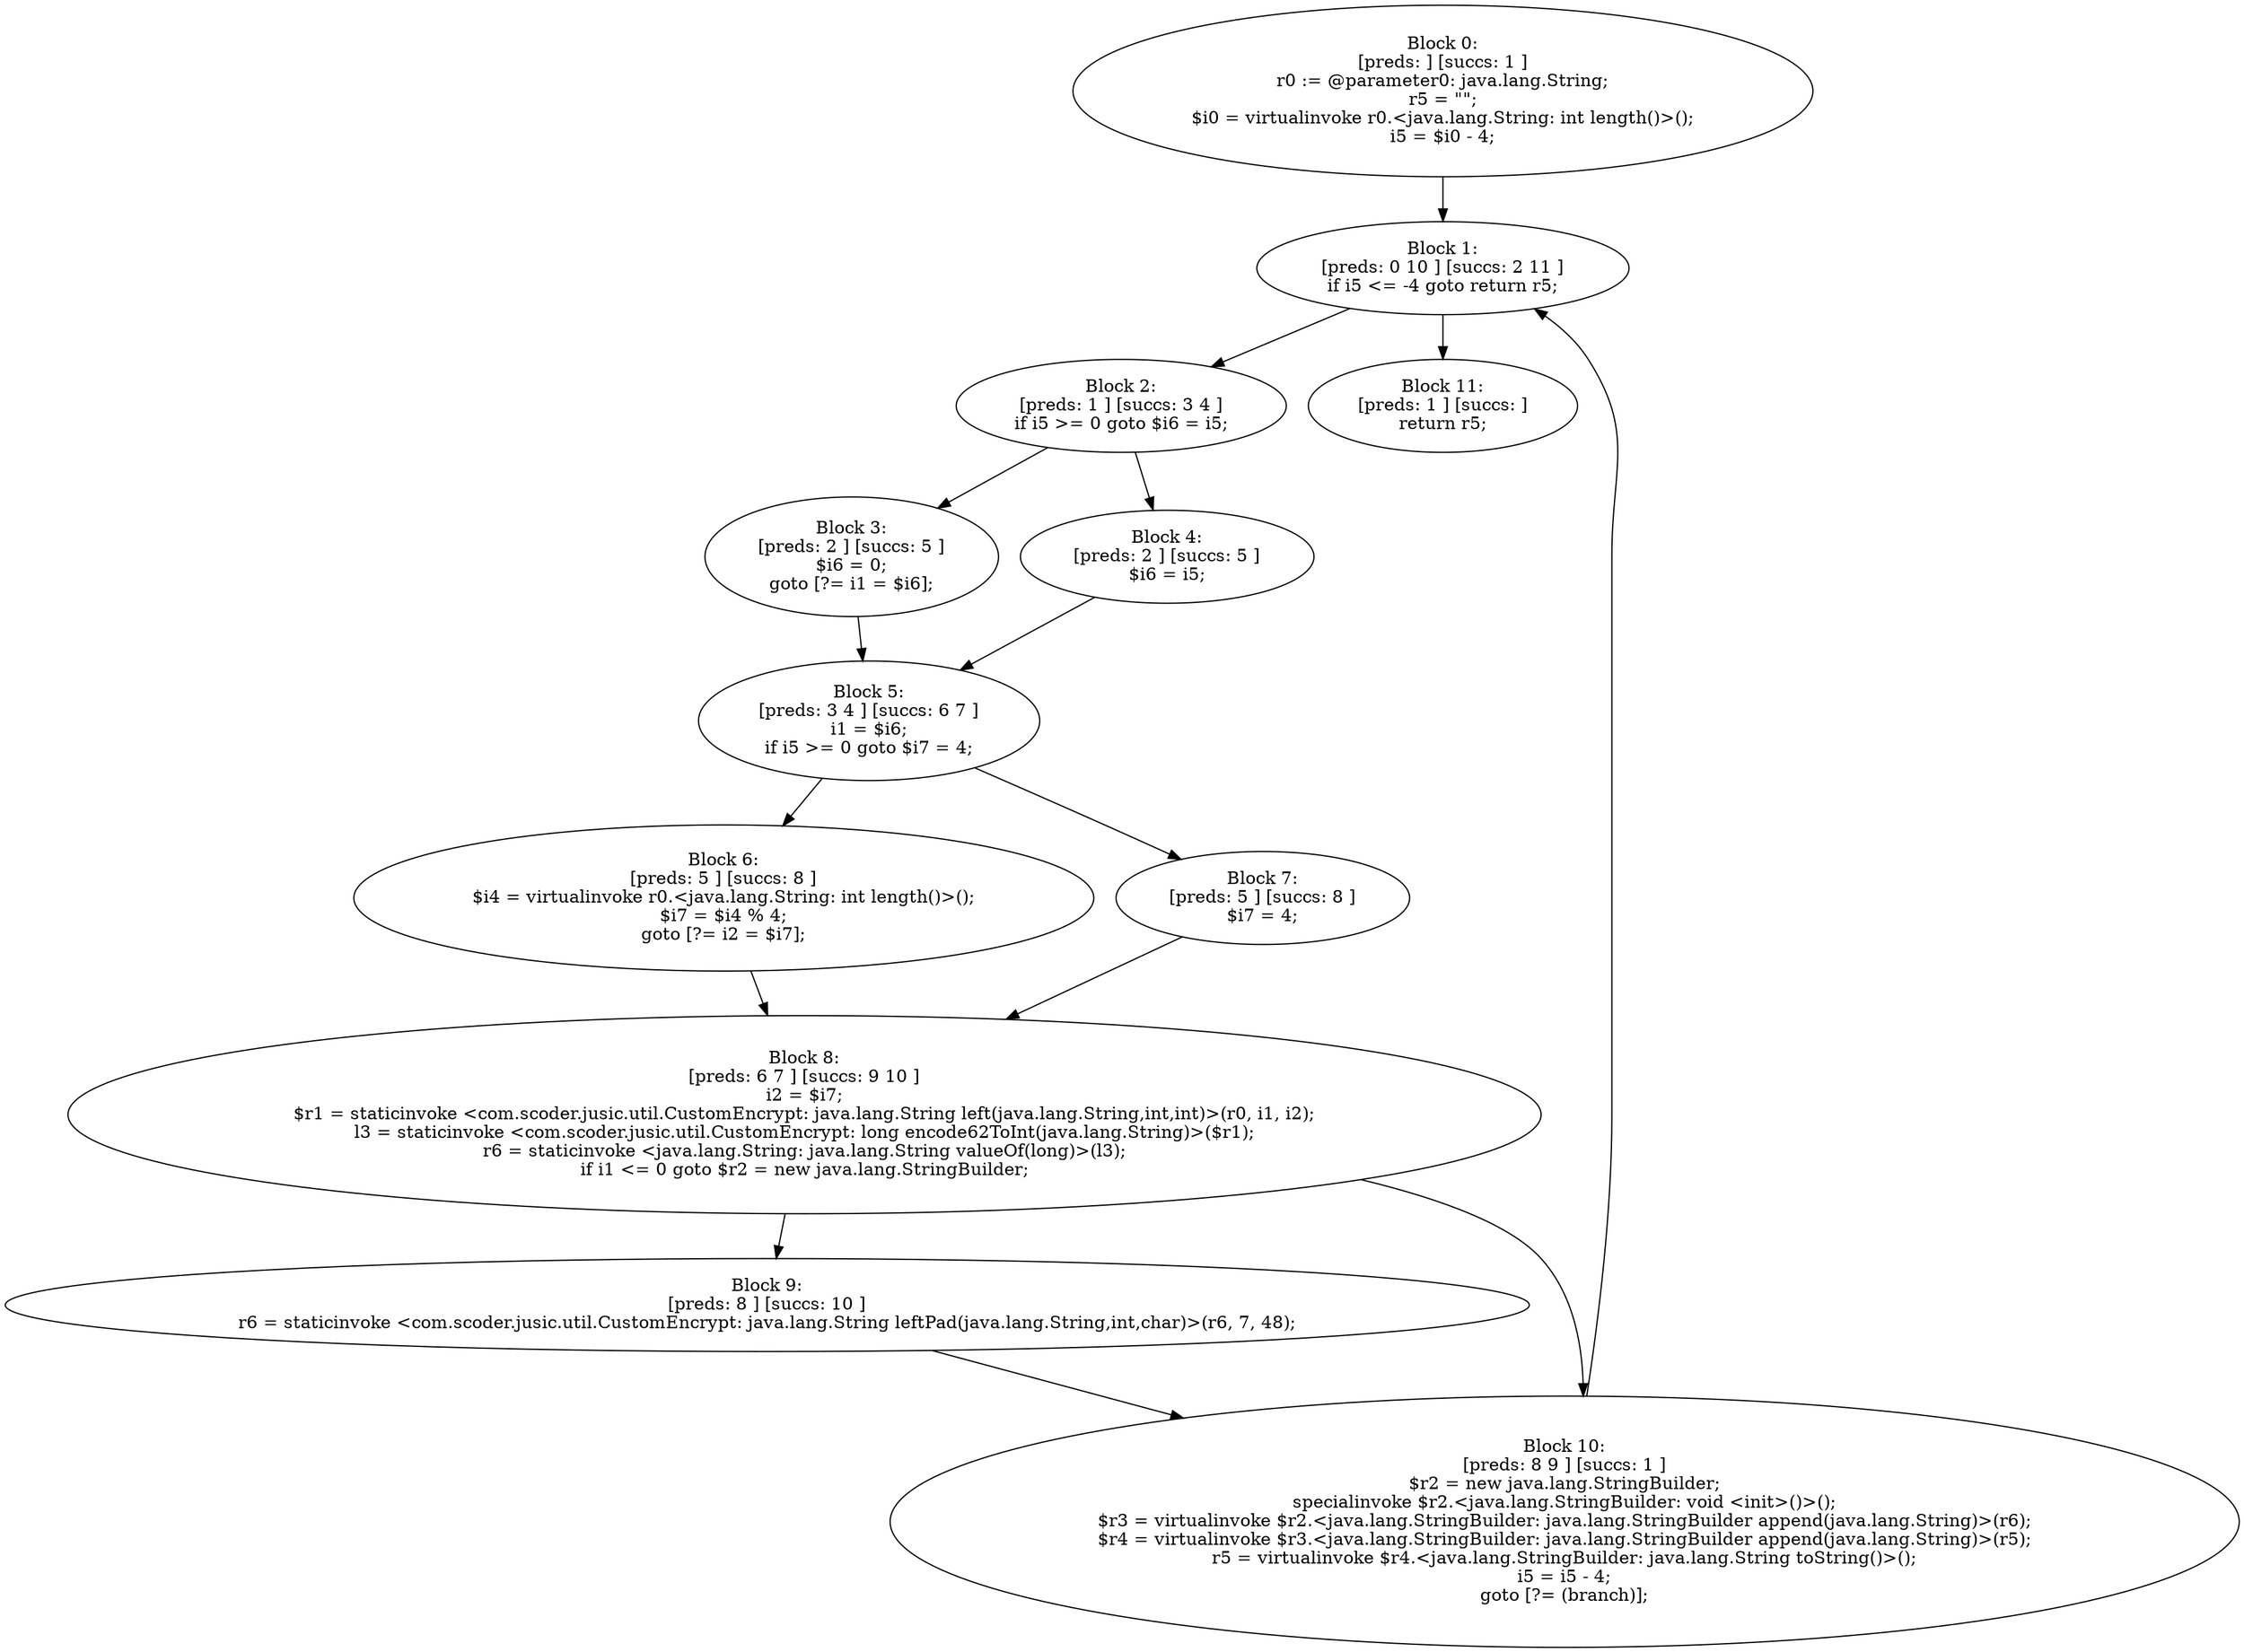 digraph "unitGraph" {
    "Block 0:
[preds: ] [succs: 1 ]
r0 := @parameter0: java.lang.String;
r5 = \"\";
$i0 = virtualinvoke r0.<java.lang.String: int length()>();
i5 = $i0 - 4;
"
    "Block 1:
[preds: 0 10 ] [succs: 2 11 ]
if i5 <= -4 goto return r5;
"
    "Block 2:
[preds: 1 ] [succs: 3 4 ]
if i5 >= 0 goto $i6 = i5;
"
    "Block 3:
[preds: 2 ] [succs: 5 ]
$i6 = 0;
goto [?= i1 = $i6];
"
    "Block 4:
[preds: 2 ] [succs: 5 ]
$i6 = i5;
"
    "Block 5:
[preds: 3 4 ] [succs: 6 7 ]
i1 = $i6;
if i5 >= 0 goto $i7 = 4;
"
    "Block 6:
[preds: 5 ] [succs: 8 ]
$i4 = virtualinvoke r0.<java.lang.String: int length()>();
$i7 = $i4 % 4;
goto [?= i2 = $i7];
"
    "Block 7:
[preds: 5 ] [succs: 8 ]
$i7 = 4;
"
    "Block 8:
[preds: 6 7 ] [succs: 9 10 ]
i2 = $i7;
$r1 = staticinvoke <com.scoder.jusic.util.CustomEncrypt: java.lang.String left(java.lang.String,int,int)>(r0, i1, i2);
l3 = staticinvoke <com.scoder.jusic.util.CustomEncrypt: long encode62ToInt(java.lang.String)>($r1);
r6 = staticinvoke <java.lang.String: java.lang.String valueOf(long)>(l3);
if i1 <= 0 goto $r2 = new java.lang.StringBuilder;
"
    "Block 9:
[preds: 8 ] [succs: 10 ]
r6 = staticinvoke <com.scoder.jusic.util.CustomEncrypt: java.lang.String leftPad(java.lang.String,int,char)>(r6, 7, 48);
"
    "Block 10:
[preds: 8 9 ] [succs: 1 ]
$r2 = new java.lang.StringBuilder;
specialinvoke $r2.<java.lang.StringBuilder: void <init>()>();
$r3 = virtualinvoke $r2.<java.lang.StringBuilder: java.lang.StringBuilder append(java.lang.String)>(r6);
$r4 = virtualinvoke $r3.<java.lang.StringBuilder: java.lang.StringBuilder append(java.lang.String)>(r5);
r5 = virtualinvoke $r4.<java.lang.StringBuilder: java.lang.String toString()>();
i5 = i5 - 4;
goto [?= (branch)];
"
    "Block 11:
[preds: 1 ] [succs: ]
return r5;
"
    "Block 0:
[preds: ] [succs: 1 ]
r0 := @parameter0: java.lang.String;
r5 = \"\";
$i0 = virtualinvoke r0.<java.lang.String: int length()>();
i5 = $i0 - 4;
"->"Block 1:
[preds: 0 10 ] [succs: 2 11 ]
if i5 <= -4 goto return r5;
";
    "Block 1:
[preds: 0 10 ] [succs: 2 11 ]
if i5 <= -4 goto return r5;
"->"Block 2:
[preds: 1 ] [succs: 3 4 ]
if i5 >= 0 goto $i6 = i5;
";
    "Block 1:
[preds: 0 10 ] [succs: 2 11 ]
if i5 <= -4 goto return r5;
"->"Block 11:
[preds: 1 ] [succs: ]
return r5;
";
    "Block 2:
[preds: 1 ] [succs: 3 4 ]
if i5 >= 0 goto $i6 = i5;
"->"Block 3:
[preds: 2 ] [succs: 5 ]
$i6 = 0;
goto [?= i1 = $i6];
";
    "Block 2:
[preds: 1 ] [succs: 3 4 ]
if i5 >= 0 goto $i6 = i5;
"->"Block 4:
[preds: 2 ] [succs: 5 ]
$i6 = i5;
";
    "Block 3:
[preds: 2 ] [succs: 5 ]
$i6 = 0;
goto [?= i1 = $i6];
"->"Block 5:
[preds: 3 4 ] [succs: 6 7 ]
i1 = $i6;
if i5 >= 0 goto $i7 = 4;
";
    "Block 4:
[preds: 2 ] [succs: 5 ]
$i6 = i5;
"->"Block 5:
[preds: 3 4 ] [succs: 6 7 ]
i1 = $i6;
if i5 >= 0 goto $i7 = 4;
";
    "Block 5:
[preds: 3 4 ] [succs: 6 7 ]
i1 = $i6;
if i5 >= 0 goto $i7 = 4;
"->"Block 6:
[preds: 5 ] [succs: 8 ]
$i4 = virtualinvoke r0.<java.lang.String: int length()>();
$i7 = $i4 % 4;
goto [?= i2 = $i7];
";
    "Block 5:
[preds: 3 4 ] [succs: 6 7 ]
i1 = $i6;
if i5 >= 0 goto $i7 = 4;
"->"Block 7:
[preds: 5 ] [succs: 8 ]
$i7 = 4;
";
    "Block 6:
[preds: 5 ] [succs: 8 ]
$i4 = virtualinvoke r0.<java.lang.String: int length()>();
$i7 = $i4 % 4;
goto [?= i2 = $i7];
"->"Block 8:
[preds: 6 7 ] [succs: 9 10 ]
i2 = $i7;
$r1 = staticinvoke <com.scoder.jusic.util.CustomEncrypt: java.lang.String left(java.lang.String,int,int)>(r0, i1, i2);
l3 = staticinvoke <com.scoder.jusic.util.CustomEncrypt: long encode62ToInt(java.lang.String)>($r1);
r6 = staticinvoke <java.lang.String: java.lang.String valueOf(long)>(l3);
if i1 <= 0 goto $r2 = new java.lang.StringBuilder;
";
    "Block 7:
[preds: 5 ] [succs: 8 ]
$i7 = 4;
"->"Block 8:
[preds: 6 7 ] [succs: 9 10 ]
i2 = $i7;
$r1 = staticinvoke <com.scoder.jusic.util.CustomEncrypt: java.lang.String left(java.lang.String,int,int)>(r0, i1, i2);
l3 = staticinvoke <com.scoder.jusic.util.CustomEncrypt: long encode62ToInt(java.lang.String)>($r1);
r6 = staticinvoke <java.lang.String: java.lang.String valueOf(long)>(l3);
if i1 <= 0 goto $r2 = new java.lang.StringBuilder;
";
    "Block 8:
[preds: 6 7 ] [succs: 9 10 ]
i2 = $i7;
$r1 = staticinvoke <com.scoder.jusic.util.CustomEncrypt: java.lang.String left(java.lang.String,int,int)>(r0, i1, i2);
l3 = staticinvoke <com.scoder.jusic.util.CustomEncrypt: long encode62ToInt(java.lang.String)>($r1);
r6 = staticinvoke <java.lang.String: java.lang.String valueOf(long)>(l3);
if i1 <= 0 goto $r2 = new java.lang.StringBuilder;
"->"Block 9:
[preds: 8 ] [succs: 10 ]
r6 = staticinvoke <com.scoder.jusic.util.CustomEncrypt: java.lang.String leftPad(java.lang.String,int,char)>(r6, 7, 48);
";
    "Block 8:
[preds: 6 7 ] [succs: 9 10 ]
i2 = $i7;
$r1 = staticinvoke <com.scoder.jusic.util.CustomEncrypt: java.lang.String left(java.lang.String,int,int)>(r0, i1, i2);
l3 = staticinvoke <com.scoder.jusic.util.CustomEncrypt: long encode62ToInt(java.lang.String)>($r1);
r6 = staticinvoke <java.lang.String: java.lang.String valueOf(long)>(l3);
if i1 <= 0 goto $r2 = new java.lang.StringBuilder;
"->"Block 10:
[preds: 8 9 ] [succs: 1 ]
$r2 = new java.lang.StringBuilder;
specialinvoke $r2.<java.lang.StringBuilder: void <init>()>();
$r3 = virtualinvoke $r2.<java.lang.StringBuilder: java.lang.StringBuilder append(java.lang.String)>(r6);
$r4 = virtualinvoke $r3.<java.lang.StringBuilder: java.lang.StringBuilder append(java.lang.String)>(r5);
r5 = virtualinvoke $r4.<java.lang.StringBuilder: java.lang.String toString()>();
i5 = i5 - 4;
goto [?= (branch)];
";
    "Block 9:
[preds: 8 ] [succs: 10 ]
r6 = staticinvoke <com.scoder.jusic.util.CustomEncrypt: java.lang.String leftPad(java.lang.String,int,char)>(r6, 7, 48);
"->"Block 10:
[preds: 8 9 ] [succs: 1 ]
$r2 = new java.lang.StringBuilder;
specialinvoke $r2.<java.lang.StringBuilder: void <init>()>();
$r3 = virtualinvoke $r2.<java.lang.StringBuilder: java.lang.StringBuilder append(java.lang.String)>(r6);
$r4 = virtualinvoke $r3.<java.lang.StringBuilder: java.lang.StringBuilder append(java.lang.String)>(r5);
r5 = virtualinvoke $r4.<java.lang.StringBuilder: java.lang.String toString()>();
i5 = i5 - 4;
goto [?= (branch)];
";
    "Block 10:
[preds: 8 9 ] [succs: 1 ]
$r2 = new java.lang.StringBuilder;
specialinvoke $r2.<java.lang.StringBuilder: void <init>()>();
$r3 = virtualinvoke $r2.<java.lang.StringBuilder: java.lang.StringBuilder append(java.lang.String)>(r6);
$r4 = virtualinvoke $r3.<java.lang.StringBuilder: java.lang.StringBuilder append(java.lang.String)>(r5);
r5 = virtualinvoke $r4.<java.lang.StringBuilder: java.lang.String toString()>();
i5 = i5 - 4;
goto [?= (branch)];
"->"Block 1:
[preds: 0 10 ] [succs: 2 11 ]
if i5 <= -4 goto return r5;
";
}
